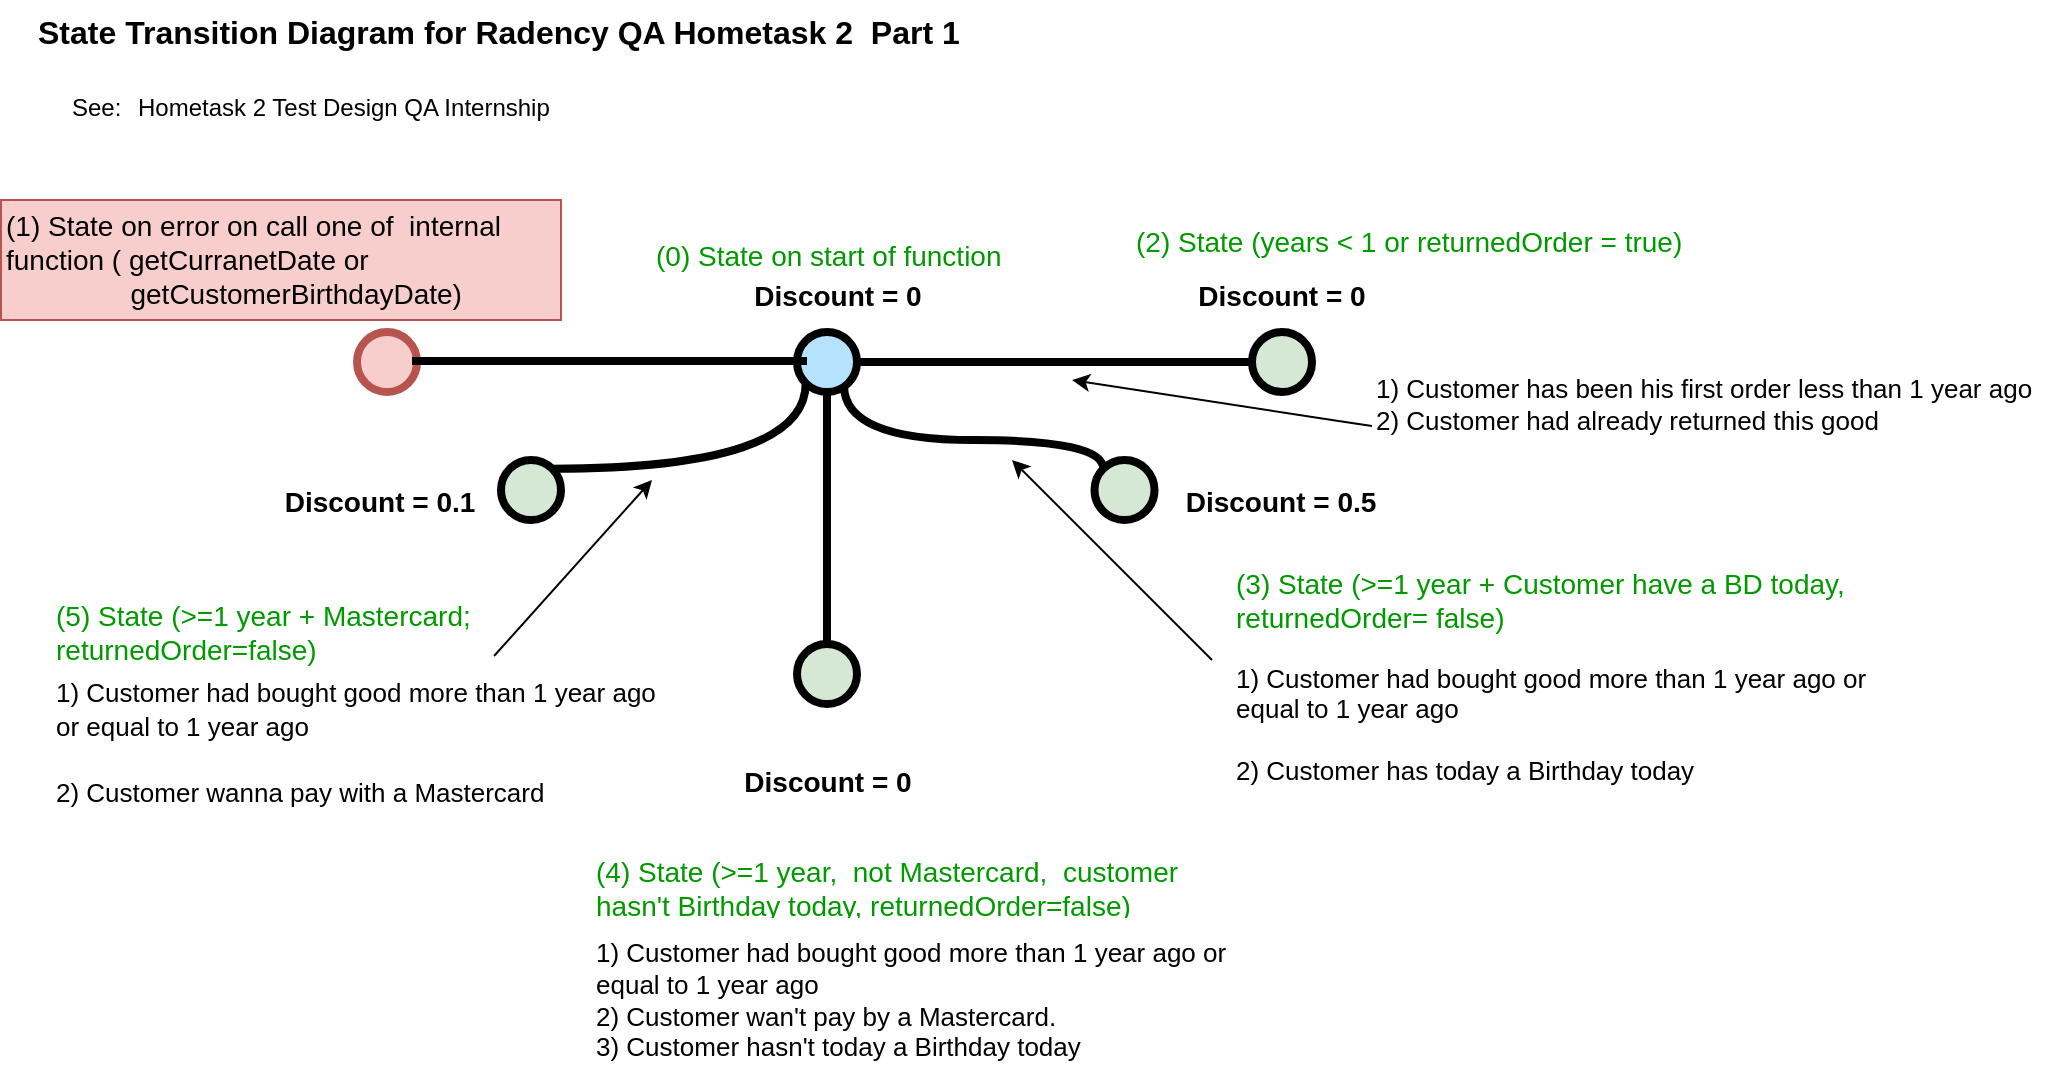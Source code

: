 <mxfile version="18.0.8" type="device"><diagram id="yPxyJZ8AM_hMuL3Unpa9" name="complex gitflow"><mxGraphModel dx="868" dy="450" grid="1" gridSize="10" guides="1" tooltips="1" connect="1" arrows="1" fold="1" page="1" pageScale="1" pageWidth="1100" pageHeight="850" math="0" shadow="0"><root><mxCell id="0"/><mxCell id="1" parent="0"/><mxCell id="uWUnNED6HEl2aK5fdaIb-7" value="&lt;font style=&quot;font-size: 14px;&quot;&gt;Discount = 0.5&lt;/font&gt;" style="text;html=1;strokeColor=none;fillColor=none;align=center;verticalAlign=middle;whiteSpace=wrap;overflow=hidden;fontStyle=1" parent="1" vertex="1"><mxGeometry x="598.75" y="270" width="111.25" height="20" as="geometry"/></mxCell><mxCell id="uWUnNED6HEl2aK5fdaIb-11" value="" style="verticalLabelPosition=bottom;verticalAlign=top;html=1;strokeWidth=4;shape=mxgraph.flowchart.on-page_reference;plain-blue;gradientColor=none;strokeColor=#000000;fillColor=#B5E3FE;" parent="1" vertex="1"><mxGeometry x="412.5" y="196" width="30" height="30" as="geometry"/></mxCell><mxCell id="uWUnNED6HEl2aK5fdaIb-19" value="" style="verticalLabelPosition=bottom;verticalAlign=top;html=1;strokeWidth=4;shape=mxgraph.flowchart.on-page_reference;plain-purple;gradientColor=none;strokeColor=#000000;fillColor=#D5E8D4;" parent="1" vertex="1"><mxGeometry x="264.5" y="260" width="30" height="30" as="geometry"/></mxCell><mxCell id="uWUnNED6HEl2aK5fdaIb-87" value="(5) State (&amp;gt;=1 year + Mastercard; returnedOrder=false)" style="text;html=1;strokeColor=none;fillColor=none;align=left;verticalAlign=middle;whiteSpace=wrap;overflow=hidden;fontSize=14;fontStyle=0;fontColor=#009900;" parent="1" vertex="1"><mxGeometry x="40" y="321" width="241.75" height="50" as="geometry"/></mxCell><mxCell id="uWUnNED6HEl2aK5fdaIb-89" value="(0) State on start of function" style="text;html=1;strokeColor=none;fillColor=none;align=left;verticalAlign=middle;whiteSpace=wrap;overflow=hidden;fontSize=14;fontStyle=0;fontColor=#009900;" parent="1" vertex="1"><mxGeometry x="340" y="147" width="199" height="20" as="geometry"/></mxCell><mxCell id="uWUnNED6HEl2aK5fdaIb-90" value="(2) State (years &amp;lt; 1 or returnedOrder = true)" style="text;html=1;strokeColor=none;fillColor=none;align=left;verticalAlign=middle;whiteSpace=wrap;overflow=hidden;fontSize=14;fontStyle=0;fontColor=#009900;" parent="1" vertex="1"><mxGeometry x="580" y="130" width="320" height="42" as="geometry"/></mxCell><mxCell id="uWUnNED6HEl2aK5fdaIb-93" value="" style="endArrow=classic;html=1;strokeWidth=1;fontFamily=Courier New;fontColor=#009900;exitX=0.709;exitY=-0.024;exitDx=0;exitDy=0;exitPerimeter=0;" parent="1" edge="1" source="uWUnNED6HEl2aK5fdaIb-20"><mxGeometry width="50" height="50" relative="1" as="geometry"><mxPoint x="280" y="340" as="sourcePoint"/><mxPoint x="340" y="270" as="targetPoint"/></mxGeometry></mxCell><mxCell id="uWUnNED6HEl2aK5fdaIb-101" value="Discount = 0.1" style="text;html=1;strokeColor=none;fillColor=none;align=center;verticalAlign=middle;whiteSpace=wrap;overflow=hidden;fontSize=14;fontStyle=1" parent="1" vertex="1"><mxGeometry x="149.13" y="270" width="110" height="20" as="geometry"/></mxCell><mxCell id="uWUnNED6HEl2aK5fdaIb-103" value="Discount = 0" style="text;html=1;strokeColor=none;fillColor=none;align=center;verticalAlign=middle;whiteSpace=wrap;overflow=hidden;fontSize=14;fontStyle=1" parent="1" vertex="1"><mxGeometry x="379.25" y="167" width="107.75" height="20" as="geometry"/></mxCell><mxCell id="uWUnNED6HEl2aK5fdaIb-104" value="" style="verticalLabelPosition=bottom;verticalAlign=top;html=1;strokeWidth=4;shape=mxgraph.flowchart.on-page_reference;plain-purple;gradientColor=none;strokeColor=#000000;fillColor=#D5E8D4;direction=south;" parent="1" vertex="1"><mxGeometry x="561.25" y="260" width="30" height="30" as="geometry"/></mxCell><mxCell id="uWUnNED6HEl2aK5fdaIb-116" value="Discount = 0" style="text;html=1;strokeColor=none;fillColor=none;align=center;verticalAlign=middle;whiteSpace=wrap;overflow=hidden;fontSize=14;fontStyle=1" parent="1" vertex="1"><mxGeometry x="600" y="167" width="110" height="20" as="geometry"/></mxCell><mxCell id="fSnZ5vnYTslC5NarKmr_-1" value="" style="endArrow=classic;html=1;strokeWidth=1;fontFamily=Courier New;fontColor=#009900;" parent="1" edge="1"><mxGeometry width="50" height="50" relative="1" as="geometry"><mxPoint x="620" y="360" as="sourcePoint"/><mxPoint x="520" y="260" as="targetPoint"/></mxGeometry></mxCell><mxCell id="fSnZ5vnYTslC5NarKmr_-4" value="&lt;span style=&quot;text-align: center; font-size: 13px;&quot;&gt;1) Customer had bought good more than 1 year ago or equal to 1 year ago&amp;nbsp;&lt;br&gt;&lt;br&gt;2) Customer has today a Birthday today&lt;br&gt;&lt;/span&gt;" style="text;html=1;strokeColor=none;fillColor=none;align=left;verticalAlign=middle;whiteSpace=wrap;overflow=hidden;fontSize=12;fontStyle=0;fontColor=#000000;" parent="1" vertex="1"><mxGeometry x="630" y="359" width="340" height="66" as="geometry"/></mxCell><UserObject label="State Transition Diagram for Radency QA Hometask 2&amp;nbsp; Part 1" link="https://nvie.com/posts/a-successful-git-branching-model/" id="9hBKPDzoitwpIBdzFDQ7-2"><mxCell style="text;whiteSpace=wrap;html=1;fontStyle=1;fontSize=16;" parent="1" vertex="1"><mxGeometry x="31.25" y="30" width="507.75" height="20" as="geometry"/></mxCell></UserObject><UserObject label="Hometask 2 Test Design QA Internship" link="https://nvie.com/posts/a-successful-git-branching-model/" id="9hBKPDzoitwpIBdzFDQ7-3"><mxCell style="text;whiteSpace=wrap;html=1;" parent="1" vertex="1"><mxGeometry x="81" y="70" width="355" height="20" as="geometry"/></mxCell></UserObject><UserObject label="See:" link="https://nvie.com/posts/a-successful-git-branching-model/" id="9hBKPDzoitwpIBdzFDQ7-7"><mxCell style="text;whiteSpace=wrap;html=1;" parent="1" vertex="1"><mxGeometry x="48.25" y="70" width="32.75" height="20" as="geometry"/></mxCell></UserObject><mxCell id="9hBKPDzoitwpIBdzFDQ7-14" value="" style="endArrow=classic;html=1;strokeWidth=1;fontFamily=Courier New;fontColor=#009900;exitX=0;exitY=0.75;exitDx=0;exitDy=0;" parent="1" edge="1" source="9hBKPDzoitwpIBdzFDQ7-15"><mxGeometry width="50" height="50" relative="1" as="geometry"><mxPoint x="670" y="240" as="sourcePoint"/><mxPoint x="550" y="220" as="targetPoint"/><Array as="points"><mxPoint x="680" y="240"/></Array></mxGeometry></mxCell><mxCell id="9hBKPDzoitwpIBdzFDQ7-15" value="&lt;span style=&quot;text-align: center; font-size: 13px;&quot;&gt;1) Customer has been his first order less than 1 year ago&lt;br&gt;2) Customer had already returned this good&amp;nbsp;&lt;br&gt;&lt;/span&gt;" style="text;html=1;strokeColor=none;fillColor=none;align=left;verticalAlign=middle;whiteSpace=wrap;overflow=hidden;fontSize=12;fontStyle=0;fontColor=#000000;" parent="1" vertex="1"><mxGeometry x="700" y="210" width="340" height="44" as="geometry"/></mxCell><mxCell id="l-2g-0G8sd-mcotZnPTX-2" value="" style="edgeStyle=orthogonalEdgeStyle;curved=1;rounded=0;orthogonalLoop=1;jettySize=auto;html=1;endArrow=none;endFill=0;strokeWidth=4;" parent="1" source="uWUnNED6HEl2aK5fdaIb-11" edge="1"><mxGeometry relative="1" as="geometry"><mxPoint x="640" y="211" as="targetPoint"/><mxPoint x="442.5" y="211" as="sourcePoint"/></mxGeometry></mxCell><mxCell id="uWUnNED6HEl2aK5fdaIb-20" value="&lt;span style=&quot;font-family: Helvetica; font-weight: 400; text-align: center; font-size: 13px;&quot;&gt;1) Customer had bought good more than 1 year ago or equal to 1 year ago&amp;nbsp;&lt;br&gt;&lt;br&gt;2) Customer wanna pay with a Mastercard&lt;br&gt;&lt;/span&gt;" style="text;html=1;strokeColor=none;fillColor=none;align=left;verticalAlign=middle;whiteSpace=wrap;overflow=hidden;fontSize=14;fontStyle=1;fontFamily=Courier New;" parent="1" vertex="1"><mxGeometry x="40" y="360" width="311.75" height="84" as="geometry"/></mxCell><mxCell id="l-2g-0G8sd-mcotZnPTX-12" value="" style="verticalLabelPosition=bottom;verticalAlign=top;html=1;strokeWidth=4;shape=mxgraph.flowchart.on-page_reference;strokeColor=#b85450;fillColor=#f8cecc;" parent="1" vertex="1"><mxGeometry x="192.5" y="196" width="30" height="30" as="geometry"/></mxCell><mxCell id="l-2g-0G8sd-mcotZnPTX-13" value="" style="verticalLabelPosition=bottom;verticalAlign=top;html=1;strokeWidth=4;shape=mxgraph.flowchart.on-page_reference;plain-purple;gradientColor=none;strokeColor=#000000;fillColor=#D5E8D4;" parent="1" vertex="1"><mxGeometry x="640" y="196" width="30" height="30" as="geometry"/></mxCell><mxCell id="l-2g-0G8sd-mcotZnPTX-14" value="" style="edgeStyle=orthogonalEdgeStyle;curved=1;rounded=0;orthogonalLoop=1;jettySize=auto;html=1;endArrow=none;endFill=0;strokeWidth=4;" parent="1" edge="1"><mxGeometry relative="1" as="geometry"><mxPoint x="417.5" y="210.5" as="targetPoint"/><mxPoint x="220" y="210.5" as="sourcePoint"/></mxGeometry></mxCell><mxCell id="l-2g-0G8sd-mcotZnPTX-15" value="(1) State&amp;nbsp;on error on call one of&amp;nbsp; internal function ( getCurranetDate or &lt;span style=&quot;white-space: pre;&quot;&gt;&#9;&lt;/span&gt;&amp;nbsp; &amp;nbsp; &amp;nbsp; &amp;nbsp; &amp;nbsp; &lt;span style=&quot;white-space: pre;&quot;&gt;&#9;&lt;/span&gt;&lt;span style=&quot;white-space: pre;&quot;&gt;&#9;&lt;/span&gt;getCustomerBirthdayDate)&amp;nbsp;" style="text;html=1;strokeColor=#b85450;fillColor=#f8cecc;align=left;verticalAlign=middle;whiteSpace=wrap;overflow=hidden;fontSize=14;fontStyle=0;" parent="1" vertex="1"><mxGeometry x="14.5" y="130" width="280" height="60" as="geometry"/></mxCell><mxCell id="l-2g-0G8sd-mcotZnPTX-17" value="(3) State (&amp;gt;=1 year + Customer have a BD today, returnedOrder= false)" style="text;html=1;strokeColor=none;fillColor=none;align=left;verticalAlign=middle;whiteSpace=wrap;overflow=hidden;fontSize=14;fontStyle=0;fontColor=#009900;" parent="1" vertex="1"><mxGeometry x="630" y="310" width="320" height="40" as="geometry"/></mxCell><mxCell id="9A7Q4pdeaNn6Sydei_Fu-5" value="Discount = 0" style="text;html=1;strokeColor=none;fillColor=none;align=center;verticalAlign=middle;whiteSpace=wrap;overflow=hidden;fontSize=14;fontStyle=1" vertex="1" parent="1"><mxGeometry x="372.5" y="410" width="110" height="20" as="geometry"/></mxCell><mxCell id="9A7Q4pdeaNn6Sydei_Fu-9" value="" style="verticalLabelPosition=bottom;verticalAlign=top;html=1;strokeWidth=4;shape=mxgraph.flowchart.on-page_reference;plain-purple;gradientColor=none;strokeColor=#000000;fillColor=#D5E8D4;" vertex="1" parent="1"><mxGeometry x="412.5" y="352" width="30" height="30" as="geometry"/></mxCell><mxCell id="9A7Q4pdeaNn6Sydei_Fu-15" value="" style="edgeStyle=orthogonalEdgeStyle;curved=1;rounded=0;orthogonalLoop=1;jettySize=auto;html=1;endArrow=none;endFill=0;strokeWidth=4;entryX=0.5;entryY=0;entryDx=0;entryDy=0;entryPerimeter=0;exitX=0.5;exitY=1;exitDx=0;exitDy=0;exitPerimeter=0;" edge="1" parent="1" source="uWUnNED6HEl2aK5fdaIb-11" target="9A7Q4pdeaNn6Sydei_Fu-9"><mxGeometry relative="1" as="geometry"><mxPoint x="627.5" y="260" as="targetPoint"/><mxPoint x="430" y="260" as="sourcePoint"/></mxGeometry></mxCell><mxCell id="9A7Q4pdeaNn6Sydei_Fu-16" value="" style="edgeStyle=orthogonalEdgeStyle;curved=1;rounded=0;orthogonalLoop=1;jettySize=auto;html=1;endArrow=none;endFill=0;strokeWidth=4;exitX=0.855;exitY=0.145;exitDx=0;exitDy=0;exitPerimeter=0;entryX=0.145;entryY=0.855;entryDx=0;entryDy=0;entryPerimeter=0;" edge="1" parent="1" source="uWUnNED6HEl2aK5fdaIb-19" target="uWUnNED6HEl2aK5fdaIb-11"><mxGeometry relative="1" as="geometry"><mxPoint x="557.5" y="240" as="targetPoint"/><mxPoint x="360" y="240" as="sourcePoint"/></mxGeometry></mxCell><mxCell id="9A7Q4pdeaNn6Sydei_Fu-22" value="" style="edgeStyle=orthogonalEdgeStyle;curved=1;rounded=0;orthogonalLoop=1;jettySize=auto;html=1;endArrow=none;endFill=0;strokeWidth=4;exitX=0.855;exitY=0.145;exitDx=0;exitDy=0;exitPerimeter=0;entryX=0.145;entryY=0.855;entryDx=0;entryDy=0;entryPerimeter=0;" edge="1" parent="1" target="uWUnNED6HEl2aK5fdaIb-104"><mxGeometry relative="1" as="geometry"><mxPoint x="562.7" y="180.0" as="targetPoint"/><mxPoint x="436" y="222.7" as="sourcePoint"/><Array as="points"><mxPoint x="436" y="250"/><mxPoint x="566" y="250"/></Array></mxGeometry></mxCell><mxCell id="9A7Q4pdeaNn6Sydei_Fu-24" value="(4) State (&amp;gt;=1 year,&amp;nbsp; not Mastercard,&amp;nbsp; customer hasn't Birthday today, returnedOrder=false)" style="text;html=1;strokeColor=none;fillColor=none;align=left;verticalAlign=middle;whiteSpace=wrap;overflow=hidden;fontSize=14;fontStyle=0;fontColor=#009900;" vertex="1" parent="1"><mxGeometry x="310" y="455" width="320" height="35" as="geometry"/></mxCell><mxCell id="9A7Q4pdeaNn6Sydei_Fu-25" value="&lt;span style=&quot;text-align: center; font-size: 13px;&quot;&gt;1) Customer had bought good more than 1 year ago or equal to 1 year ago&amp;nbsp;&lt;br&gt;2) Customer wan't pay by a Mastercard.&lt;br&gt;3) Customer hasn't today a Birthday today&lt;br&gt;&lt;/span&gt;" style="text;html=1;strokeColor=none;fillColor=none;align=left;verticalAlign=middle;whiteSpace=wrap;overflow=hidden;fontSize=12;fontStyle=0;fontColor=#000000;" vertex="1" parent="1"><mxGeometry x="310" y="490" width="340" height="80" as="geometry"/></mxCell></root></mxGraphModel></diagram></mxfile>